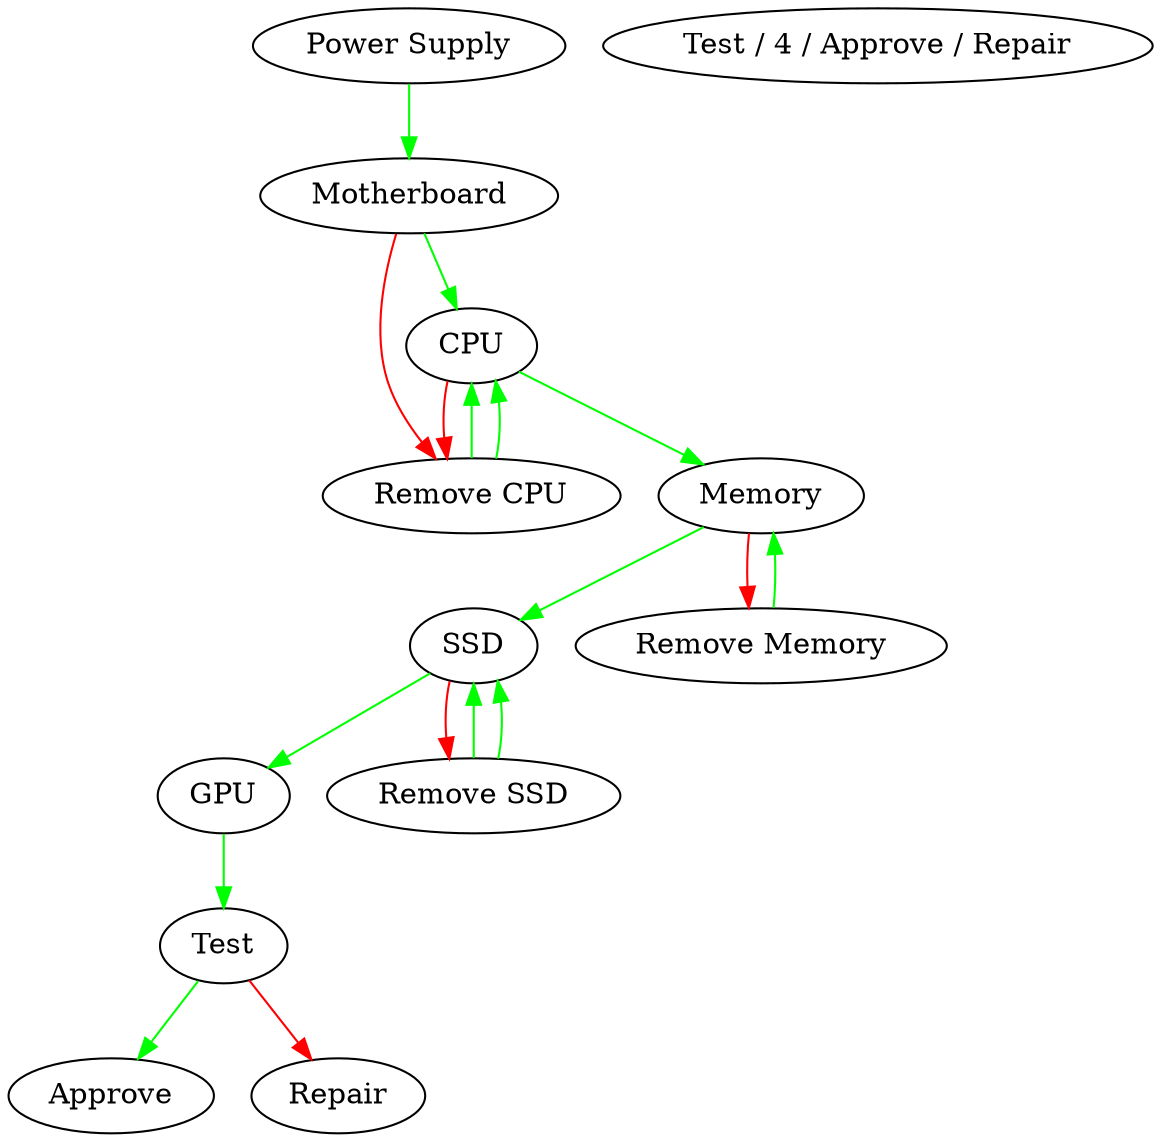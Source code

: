 digraph myGraph{
"Power Supply"->"Motherboard"[color=green];
"Motherboard"->"CPU"[color=green];
"Motherboard"->"Remove CPU"[color=red];
"Remove CPU"->"CPU"[color=green];
"CPU"->"Memory"[color=green];
"CPU"->"Remove CPU"[color=red];
"Remove CPU"->"CPU"[color=green];
"Memory"->"SSD"[color=green];
"Memory"->"Remove Memory"[color=red];
"Remove Memory"->"Memory"[color=green];
"SSD"->"GPU"[color=green];
"SSD"->"Remove SSD"[color=red];
"Remove SSD"->"SSD"[color=green];
"GPU"->"Test"[color=green];
"Test"->"Approve"[color=green];
"Test"->"Repair"[color=red];
"Test / 4 / Approve / Repair";
"Remove SSD"->"SSD"[color=green];
"Repair";
"Approve";
}
